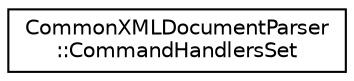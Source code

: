 digraph "类继承关系图"
{
  edge [fontname="Helvetica",fontsize="10",labelfontname="Helvetica",labelfontsize="10"];
  node [fontname="Helvetica",fontsize="10",shape=record];
  rankdir="LR";
  Node0 [label="CommonXMLDocumentParser\l::CommandHandlersSet",height=0.2,width=0.4,color="black", fillcolor="white", style="filled",URL="$class_common_x_m_l_document_parser_1_1_command_handlers_set.html"];
}

